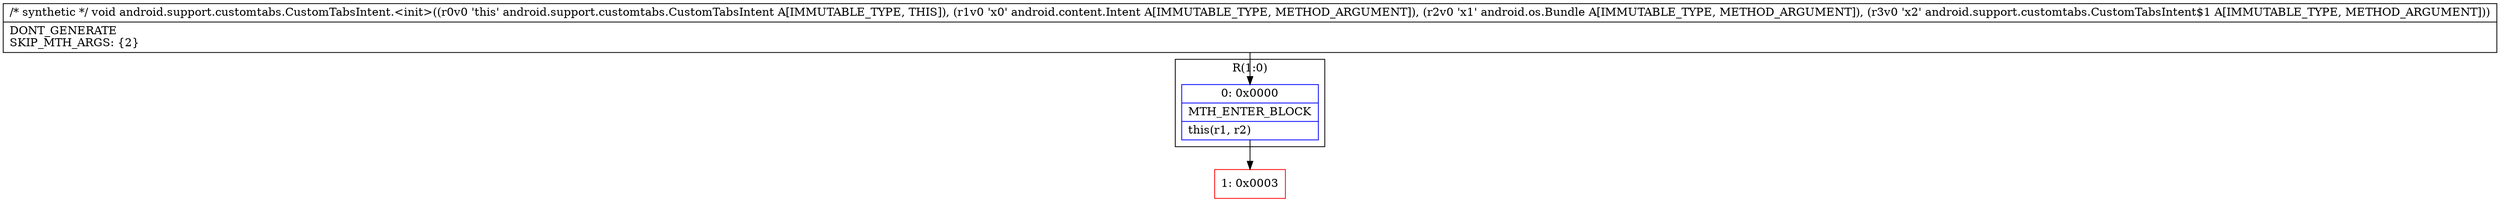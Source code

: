 digraph "CFG forandroid.support.customtabs.CustomTabsIntent.\<init\>(Landroid\/content\/Intent;Landroid\/os\/Bundle;Landroid\/support\/customtabs\/CustomTabsIntent$1;)V" {
subgraph cluster_Region_1273238772 {
label = "R(1:0)";
node [shape=record,color=blue];
Node_0 [shape=record,label="{0\:\ 0x0000|MTH_ENTER_BLOCK\l|this(r1, r2)\l}"];
}
Node_1 [shape=record,color=red,label="{1\:\ 0x0003}"];
MethodNode[shape=record,label="{\/* synthetic *\/ void android.support.customtabs.CustomTabsIntent.\<init\>((r0v0 'this' android.support.customtabs.CustomTabsIntent A[IMMUTABLE_TYPE, THIS]), (r1v0 'x0' android.content.Intent A[IMMUTABLE_TYPE, METHOD_ARGUMENT]), (r2v0 'x1' android.os.Bundle A[IMMUTABLE_TYPE, METHOD_ARGUMENT]), (r3v0 'x2' android.support.customtabs.CustomTabsIntent$1 A[IMMUTABLE_TYPE, METHOD_ARGUMENT]))  | DONT_GENERATE\lSKIP_MTH_ARGS: \{2\}\l}"];
MethodNode -> Node_0;
Node_0 -> Node_1;
}

